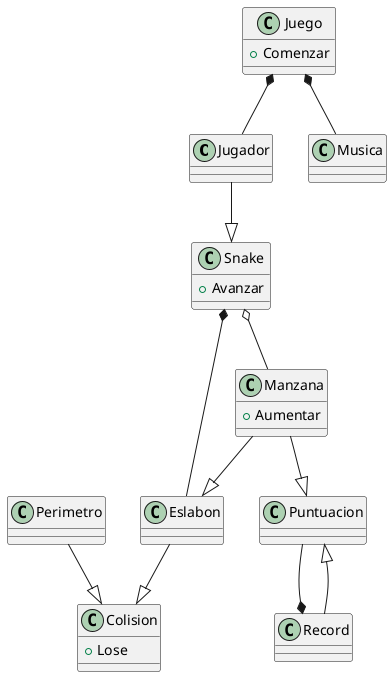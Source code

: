 @startuml
class Jugador
class Juego {
    + Comenzar
}
class Snake {
    + Avanzar
}
class Eslabon
class Manzana {
    + Aumentar
}
class Record
class Perimetro
class Musica
class Puntuacion
class Colision{
    + Lose
    }


Snake o-- Manzana
Snake *-- Eslabon
Manzana --|> Eslabon 
Manzana --|> Puntuacion
Record --|> Puntuacion
Jugador --|> Snake
Juego *-- Jugador
Juego *-- Musica
Puntuacion --* Record
Perimetro --|> Colision
Eslabon --|> Colision 


@enduml